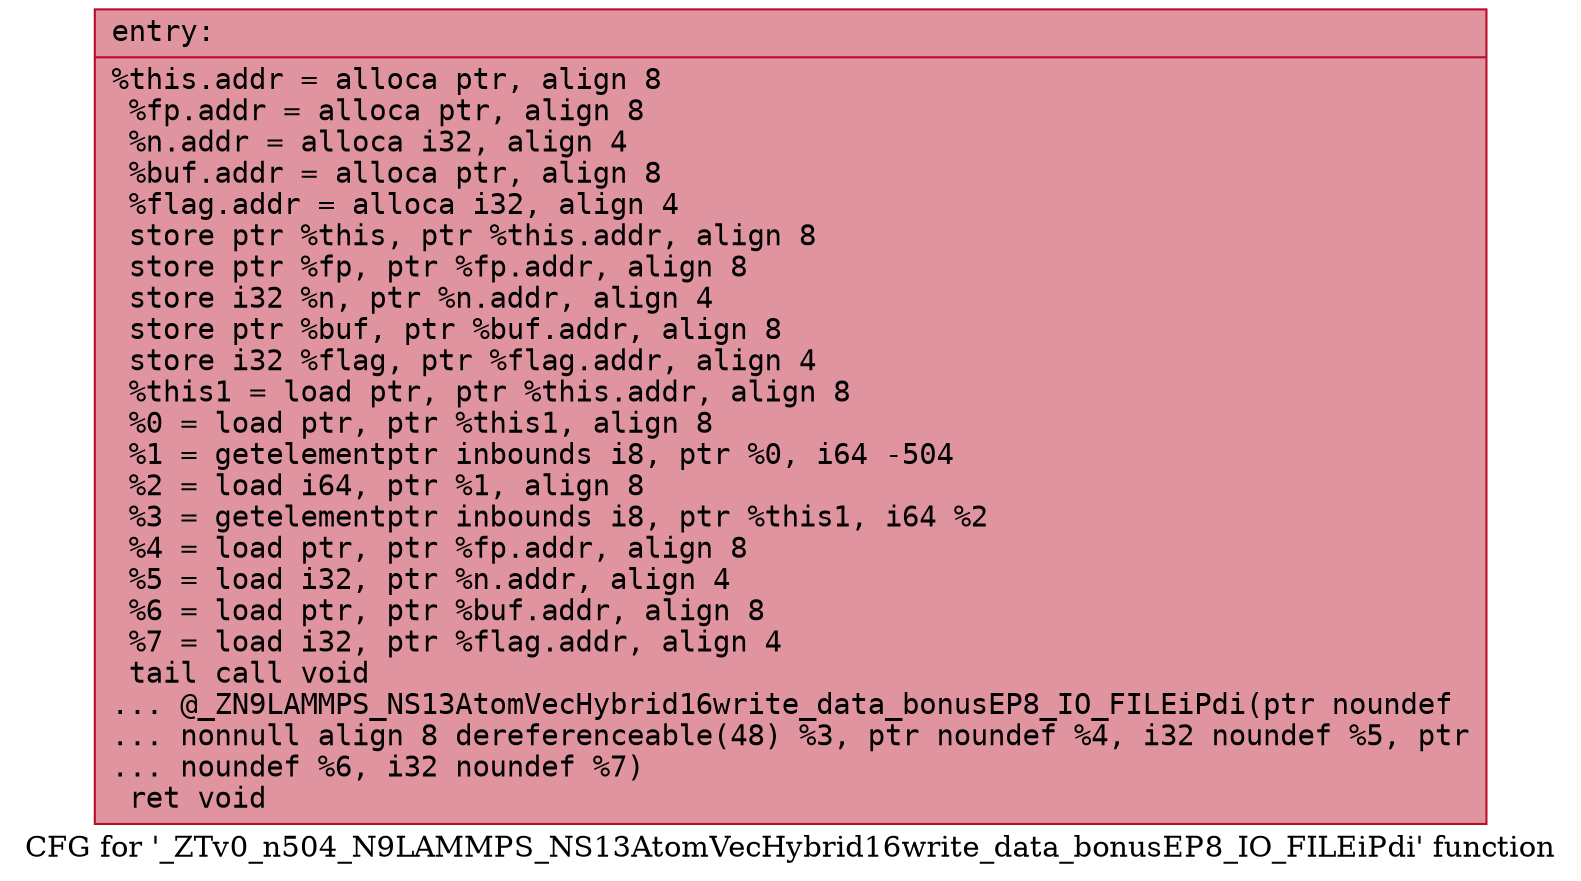 digraph "CFG for '_ZTv0_n504_N9LAMMPS_NS13AtomVecHybrid16write_data_bonusEP8_IO_FILEiPdi' function" {
	label="CFG for '_ZTv0_n504_N9LAMMPS_NS13AtomVecHybrid16write_data_bonusEP8_IO_FILEiPdi' function";

	Node0x557e2afa9a90 [shape=record,color="#b70d28ff", style=filled, fillcolor="#b70d2870" fontname="Courier",label="{entry:\l|  %this.addr = alloca ptr, align 8\l  %fp.addr = alloca ptr, align 8\l  %n.addr = alloca i32, align 4\l  %buf.addr = alloca ptr, align 8\l  %flag.addr = alloca i32, align 4\l  store ptr %this, ptr %this.addr, align 8\l  store ptr %fp, ptr %fp.addr, align 8\l  store i32 %n, ptr %n.addr, align 4\l  store ptr %buf, ptr %buf.addr, align 8\l  store i32 %flag, ptr %flag.addr, align 4\l  %this1 = load ptr, ptr %this.addr, align 8\l  %0 = load ptr, ptr %this1, align 8\l  %1 = getelementptr inbounds i8, ptr %0, i64 -504\l  %2 = load i64, ptr %1, align 8\l  %3 = getelementptr inbounds i8, ptr %this1, i64 %2\l  %4 = load ptr, ptr %fp.addr, align 8\l  %5 = load i32, ptr %n.addr, align 4\l  %6 = load ptr, ptr %buf.addr, align 8\l  %7 = load i32, ptr %flag.addr, align 4\l  tail call void\l... @_ZN9LAMMPS_NS13AtomVecHybrid16write_data_bonusEP8_IO_FILEiPdi(ptr noundef\l... nonnull align 8 dereferenceable(48) %3, ptr noundef %4, i32 noundef %5, ptr\l... noundef %6, i32 noundef %7)\l  ret void\l}"];
}
